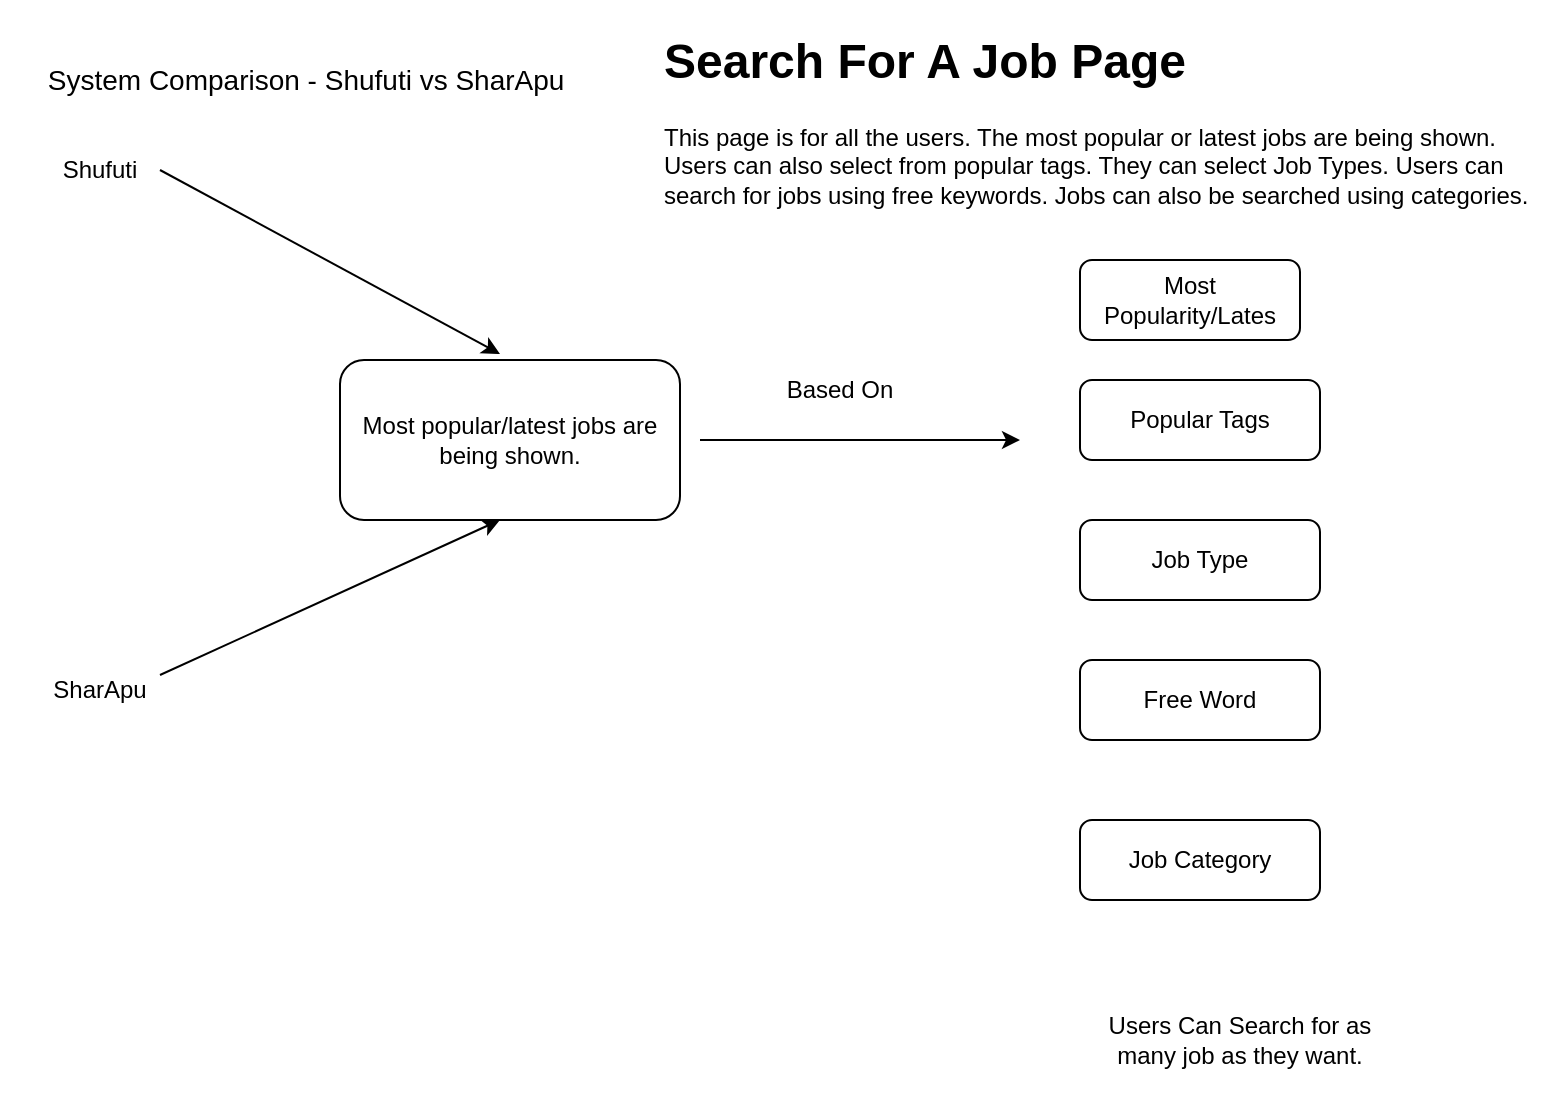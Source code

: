 <mxfile version="26.2.14">
  <diagram name="Page-1" id="aFdsoIwqLJH-cdafrKiA">
    <mxGraphModel dx="872" dy="473" grid="1" gridSize="10" guides="1" tooltips="1" connect="1" arrows="1" fold="1" page="1" pageScale="1" pageWidth="850" pageHeight="1100" math="0" shadow="0">
      <root>
        <mxCell id="0" />
        <mxCell id="1" parent="0" />
        <mxCell id="Wp0PxfLAe2cL3ZSj69ka-1" value="&lt;font style=&quot;font-size: 14px;&quot;&gt;System Comparison - Shufuti vs SharApu&amp;nbsp;&lt;/font&gt;" style="text;html=1;align=center;verticalAlign=middle;whiteSpace=wrap;rounded=0;" vertex="1" parent="1">
          <mxGeometry x="50" y="20" width="310" height="80" as="geometry" />
        </mxCell>
        <mxCell id="Wp0PxfLAe2cL3ZSj69ka-2" value="Shufuti" style="text;html=1;align=center;verticalAlign=middle;whiteSpace=wrap;rounded=0;" vertex="1" parent="1">
          <mxGeometry x="70" y="90" width="60" height="30" as="geometry" />
        </mxCell>
        <mxCell id="Wp0PxfLAe2cL3ZSj69ka-3" value="SharApu" style="text;html=1;align=center;verticalAlign=middle;whiteSpace=wrap;rounded=0;" vertex="1" parent="1">
          <mxGeometry x="70" y="350" width="60" height="30" as="geometry" />
        </mxCell>
        <mxCell id="Wp0PxfLAe2cL3ZSj69ka-4" value="Most popular/latest jobs are being shown." style="rounded=1;whiteSpace=wrap;html=1;" vertex="1" parent="1">
          <mxGeometry x="220" y="200" width="170" height="80" as="geometry" />
        </mxCell>
        <mxCell id="Wp0PxfLAe2cL3ZSj69ka-5" value="" style="endArrow=classic;html=1;rounded=0;exitX=1;exitY=0.5;exitDx=0;exitDy=0;" edge="1" parent="1" source="Wp0PxfLAe2cL3ZSj69ka-2">
          <mxGeometry width="50" height="50" relative="1" as="geometry">
            <mxPoint x="220" y="170" as="sourcePoint" />
            <mxPoint x="300" y="197" as="targetPoint" />
          </mxGeometry>
        </mxCell>
        <mxCell id="Wp0PxfLAe2cL3ZSj69ka-6" value="" style="endArrow=classic;html=1;rounded=0;exitX=1;exitY=0.25;exitDx=0;exitDy=0;" edge="1" parent="1" source="Wp0PxfLAe2cL3ZSj69ka-3">
          <mxGeometry width="50" height="50" relative="1" as="geometry">
            <mxPoint x="250" y="330" as="sourcePoint" />
            <mxPoint x="300" y="280" as="targetPoint" />
          </mxGeometry>
        </mxCell>
        <mxCell id="Wp0PxfLAe2cL3ZSj69ka-9" value="&lt;h1 style=&quot;margin-top: 0px;&quot;&gt;Search For A Job Page&lt;/h1&gt;&lt;p&gt;This page is for all the users. The most popular or latest jobs are being shown. Users can also select from popular tags. They can select Job Types. Users can search for jobs using free keywords. Jobs can also be searched using categories.&lt;/p&gt;" style="text;html=1;whiteSpace=wrap;overflow=hidden;rounded=0;" vertex="1" parent="1">
          <mxGeometry x="380" y="30" width="440" height="120" as="geometry" />
        </mxCell>
        <mxCell id="Wp0PxfLAe2cL3ZSj69ka-10" value="" style="endArrow=classic;html=1;rounded=0;" edge="1" parent="1">
          <mxGeometry width="50" height="50" relative="1" as="geometry">
            <mxPoint x="400" y="240" as="sourcePoint" />
            <mxPoint x="560" y="240" as="targetPoint" />
          </mxGeometry>
        </mxCell>
        <mxCell id="Wp0PxfLAe2cL3ZSj69ka-11" value="Based On" style="text;html=1;align=center;verticalAlign=middle;whiteSpace=wrap;rounded=0;" vertex="1" parent="1">
          <mxGeometry x="440" y="200" width="60" height="30" as="geometry" />
        </mxCell>
        <mxCell id="Wp0PxfLAe2cL3ZSj69ka-12" value="Most Popularity/Lates" style="rounded=1;whiteSpace=wrap;html=1;" vertex="1" parent="1">
          <mxGeometry x="590" y="150" width="110" height="40" as="geometry" />
        </mxCell>
        <mxCell id="Wp0PxfLAe2cL3ZSj69ka-13" value="Popular Tags" style="rounded=1;whiteSpace=wrap;html=1;" vertex="1" parent="1">
          <mxGeometry x="590" y="210" width="120" height="40" as="geometry" />
        </mxCell>
        <mxCell id="Wp0PxfLAe2cL3ZSj69ka-14" value="Job Type" style="rounded=1;whiteSpace=wrap;html=1;" vertex="1" parent="1">
          <mxGeometry x="590" y="280" width="120" height="40" as="geometry" />
        </mxCell>
        <mxCell id="Wp0PxfLAe2cL3ZSj69ka-15" value="Free Word" style="rounded=1;whiteSpace=wrap;html=1;" vertex="1" parent="1">
          <mxGeometry x="590" y="350" width="120" height="40" as="geometry" />
        </mxCell>
        <mxCell id="Wp0PxfLAe2cL3ZSj69ka-16" value="Job Category" style="rounded=1;whiteSpace=wrap;html=1;" vertex="1" parent="1">
          <mxGeometry x="590" y="430" width="120" height="40" as="geometry" />
        </mxCell>
        <mxCell id="Wp0PxfLAe2cL3ZSj69ka-17" value="Users Can Search for as many job as they want." style="text;html=1;align=center;verticalAlign=middle;whiteSpace=wrap;rounded=0;" vertex="1" parent="1">
          <mxGeometry x="590" y="510" width="160" height="60" as="geometry" />
        </mxCell>
      </root>
    </mxGraphModel>
  </diagram>
</mxfile>
